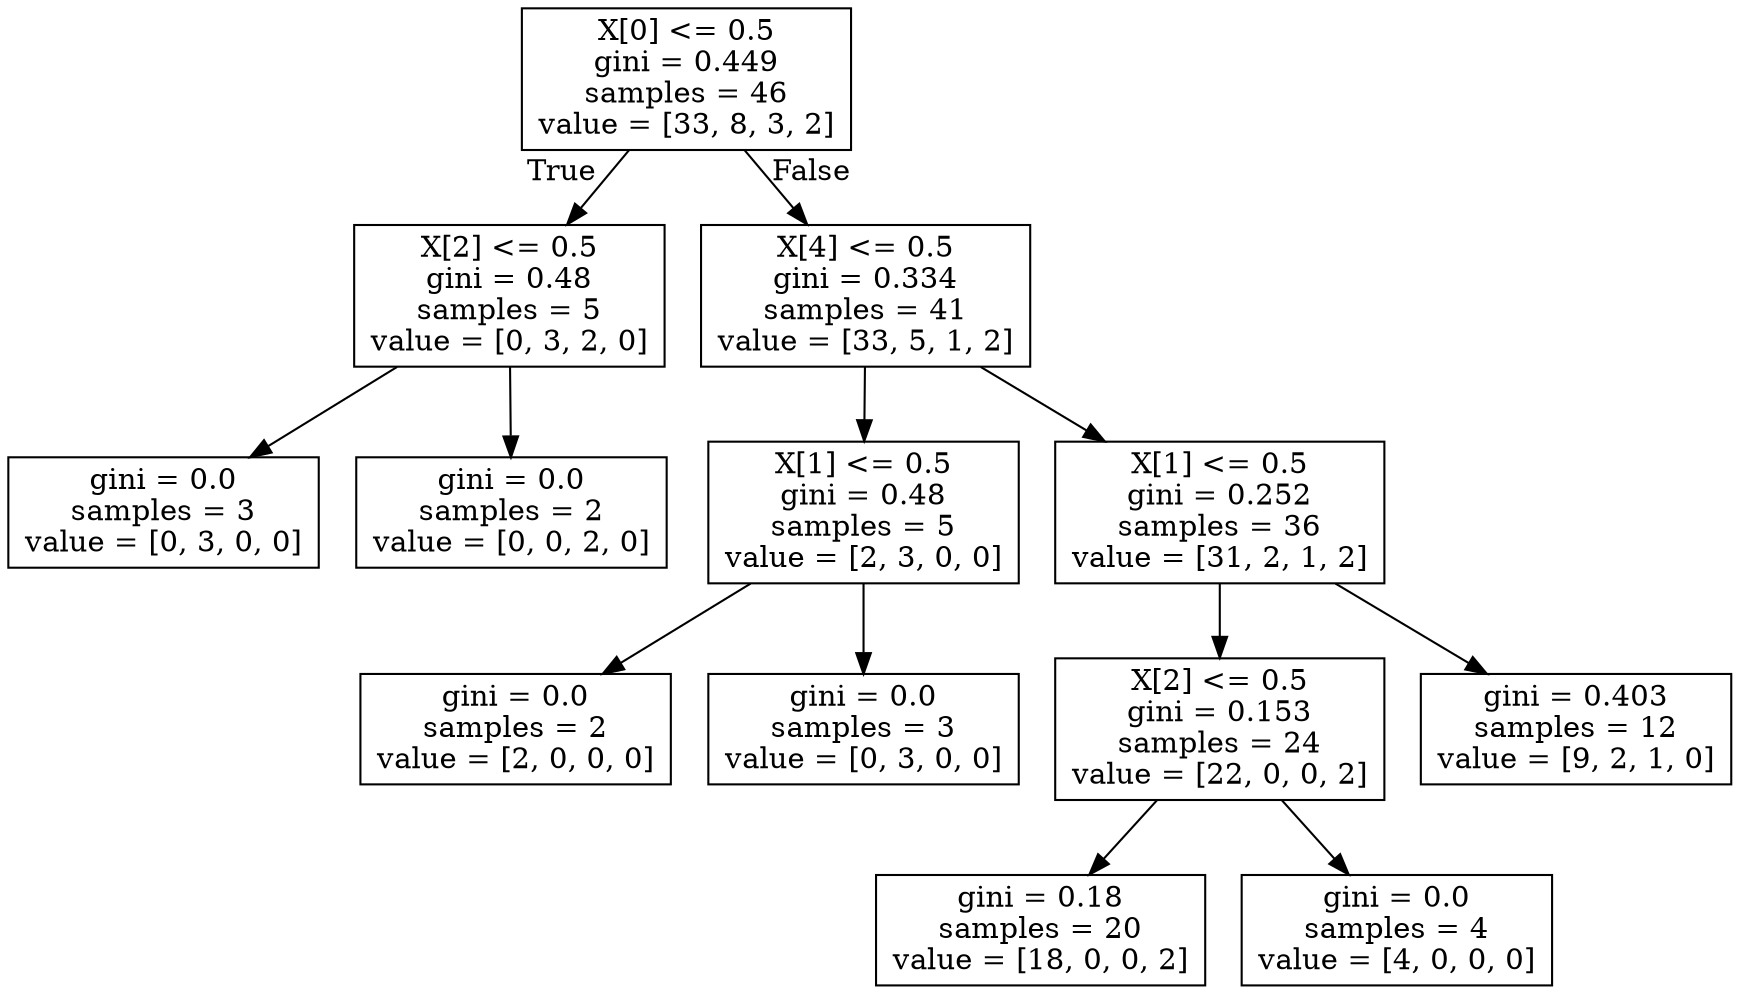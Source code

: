 digraph Tree {
node [shape=box] ;
0 [label="X[0] <= 0.5\ngini = 0.449\nsamples = 46\nvalue = [33, 8, 3, 2]"] ;
1 [label="X[2] <= 0.5\ngini = 0.48\nsamples = 5\nvalue = [0, 3, 2, 0]"] ;
0 -> 1 [labeldistance=2.5, labelangle=45, headlabel="True"] ;
2 [label="gini = 0.0\nsamples = 3\nvalue = [0, 3, 0, 0]"] ;
1 -> 2 ;
3 [label="gini = 0.0\nsamples = 2\nvalue = [0, 0, 2, 0]"] ;
1 -> 3 ;
4 [label="X[4] <= 0.5\ngini = 0.334\nsamples = 41\nvalue = [33, 5, 1, 2]"] ;
0 -> 4 [labeldistance=2.5, labelangle=-45, headlabel="False"] ;
5 [label="X[1] <= 0.5\ngini = 0.48\nsamples = 5\nvalue = [2, 3, 0, 0]"] ;
4 -> 5 ;
6 [label="gini = 0.0\nsamples = 2\nvalue = [2, 0, 0, 0]"] ;
5 -> 6 ;
7 [label="gini = 0.0\nsamples = 3\nvalue = [0, 3, 0, 0]"] ;
5 -> 7 ;
8 [label="X[1] <= 0.5\ngini = 0.252\nsamples = 36\nvalue = [31, 2, 1, 2]"] ;
4 -> 8 ;
9 [label="X[2] <= 0.5\ngini = 0.153\nsamples = 24\nvalue = [22, 0, 0, 2]"] ;
8 -> 9 ;
10 [label="gini = 0.18\nsamples = 20\nvalue = [18, 0, 0, 2]"] ;
9 -> 10 ;
11 [label="gini = 0.0\nsamples = 4\nvalue = [4, 0, 0, 0]"] ;
9 -> 11 ;
12 [label="gini = 0.403\nsamples = 12\nvalue = [9, 2, 1, 0]"] ;
8 -> 12 ;
}